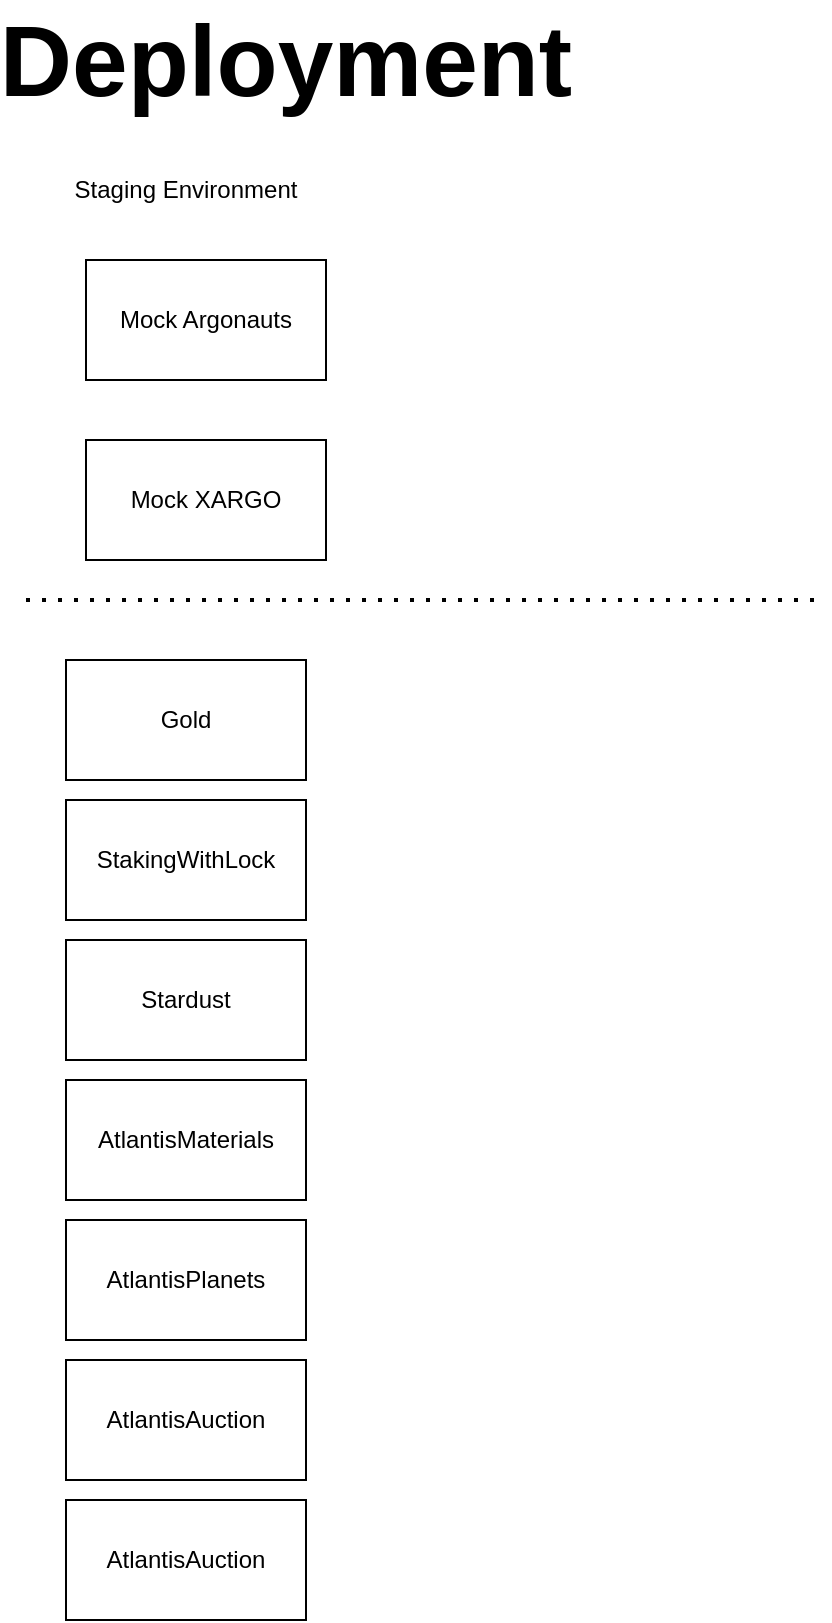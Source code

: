 <mxfile>
    <diagram id="EMsnFy1C2URI4qa25FuF" name="Page-1">
        <mxGraphModel dx="725" dy="484" grid="1" gridSize="10" guides="1" tooltips="1" connect="1" arrows="1" fold="1" page="1" pageScale="1" pageWidth="850" pageHeight="1100" math="0" shadow="0">
            <root>
                <mxCell id="0"/>
                <mxCell id="1" parent="0"/>
                <mxCell id="giXjkZHh8Y0QURDj5Op1-1" value="Deployment" style="text;html=1;strokeColor=none;fillColor=none;align=center;verticalAlign=middle;whiteSpace=wrap;rounded=0;fontStyle=1;fontSize=50;" parent="1" vertex="1">
                    <mxGeometry x="150" y="40" width="40" height="20" as="geometry"/>
                </mxCell>
                <mxCell id="2" value="Mock Argonauts" style="rounded=0;whiteSpace=wrap;html=1;" vertex="1" parent="1">
                    <mxGeometry x="70" y="150" width="120" height="60" as="geometry"/>
                </mxCell>
                <mxCell id="3" value="Mock XARGO" style="rounded=0;whiteSpace=wrap;html=1;" vertex="1" parent="1">
                    <mxGeometry x="70" y="240" width="120" height="60" as="geometry"/>
                </mxCell>
                <mxCell id="4" value="" style="endArrow=none;dashed=1;html=1;dashPattern=1 3;strokeWidth=2;" edge="1" parent="1">
                    <mxGeometry width="50" height="50" relative="1" as="geometry">
                        <mxPoint x="40" y="320" as="sourcePoint"/>
                        <mxPoint x="440" y="320" as="targetPoint"/>
                    </mxGeometry>
                </mxCell>
                <mxCell id="5" value="Staging Environment" style="text;html=1;strokeColor=none;fillColor=none;align=center;verticalAlign=middle;whiteSpace=wrap;rounded=0;" vertex="1" parent="1">
                    <mxGeometry x="40" y="100" width="160" height="30" as="geometry"/>
                </mxCell>
                <mxCell id="6" value="Gold" style="rounded=0;whiteSpace=wrap;html=1;" vertex="1" parent="1">
                    <mxGeometry x="60" y="350" width="120" height="60" as="geometry"/>
                </mxCell>
                <mxCell id="7" value="StakingWithLock" style="rounded=0;whiteSpace=wrap;html=1;" vertex="1" parent="1">
                    <mxGeometry x="60" y="420" width="120" height="60" as="geometry"/>
                </mxCell>
                <mxCell id="8" value="Stardust" style="rounded=0;whiteSpace=wrap;html=1;" vertex="1" parent="1">
                    <mxGeometry x="60" y="490" width="120" height="60" as="geometry"/>
                </mxCell>
                <mxCell id="9" value="AtlantisMaterials" style="rounded=0;whiteSpace=wrap;html=1;" vertex="1" parent="1">
                    <mxGeometry x="60" y="560" width="120" height="60" as="geometry"/>
                </mxCell>
                <mxCell id="10" value="AtlantisPlanets" style="rounded=0;whiteSpace=wrap;html=1;" vertex="1" parent="1">
                    <mxGeometry x="60" y="630" width="120" height="60" as="geometry"/>
                </mxCell>
                <mxCell id="11" value="AtlantisAuction" style="rounded=0;whiteSpace=wrap;html=1;" vertex="1" parent="1">
                    <mxGeometry x="60" y="700" width="120" height="60" as="geometry"/>
                </mxCell>
                <mxCell id="12" value="AtlantisAuction" style="rounded=0;whiteSpace=wrap;html=1;" vertex="1" parent="1">
                    <mxGeometry x="60" y="770" width="120" height="60" as="geometry"/>
                </mxCell>
            </root>
        </mxGraphModel>
    </diagram>
</mxfile>